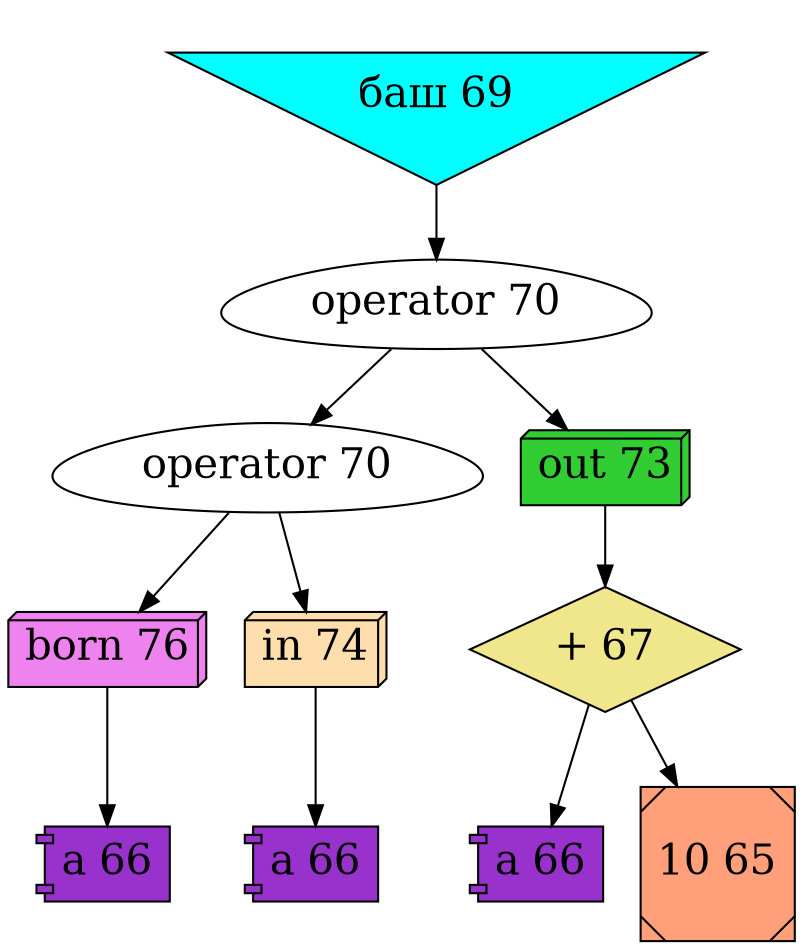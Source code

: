 digraph {
	node[color = "#000000", fontsize = 20];
	edge[color = "#000000", fontsize = 20];
		hey0[label = "баш 69", shape = "invtriangle", color="#000000", style="filled", fillcolor = "#00FFFF"];
		hey0->hey1;
		hey1[label = "operator 70", shape = "egg", color="#000000", style="filled", fillcolor = "#FFFFFF"];
		hey1->hey2;
		hey2[label = "operator 70", shape = "egg", color="#000000", style="filled", fillcolor = "#FFFFFF"];
		hey2->hey3;
		hey3[label = "born 76", shape = "box3d", color="#000000", style="filled", fillcolor = "#EE82EE"];
		hey3->hey4;
		hey4[label = "a 66", shape = "component", color="#000000", style="filled", fillcolor = "#9932CC"];
		hey2->hey5;
		hey5[label = "in 74", shape = "box3d", color="#000000", style="filled", fillcolor = "#FFDEAD"];
		hey5->hey6;
		hey6[label = "a 66", shape = "component", color="#000000", style="filled", fillcolor = "#9932CC"];
		hey1->hey7;
		hey7[label = "out 73", shape = "box3d", color="#000000", style="filled", fillcolor = "#32CD32"];
		hey7->hey8;
		hey8[label = "+ 67", shape = "diamond", color="#000000", style="filled", fillcolor = "#F0E68C"];
		hey8->hey9;
		hey9[label = "a 66", shape = "component", color="#000000", style="filled", fillcolor = "#9932CC"];
		hey8->hey10;
		hey10[label = "10 65", shape = "Msquare", color="#000000", style="filled", fillcolor = "#FFA07A"];
}